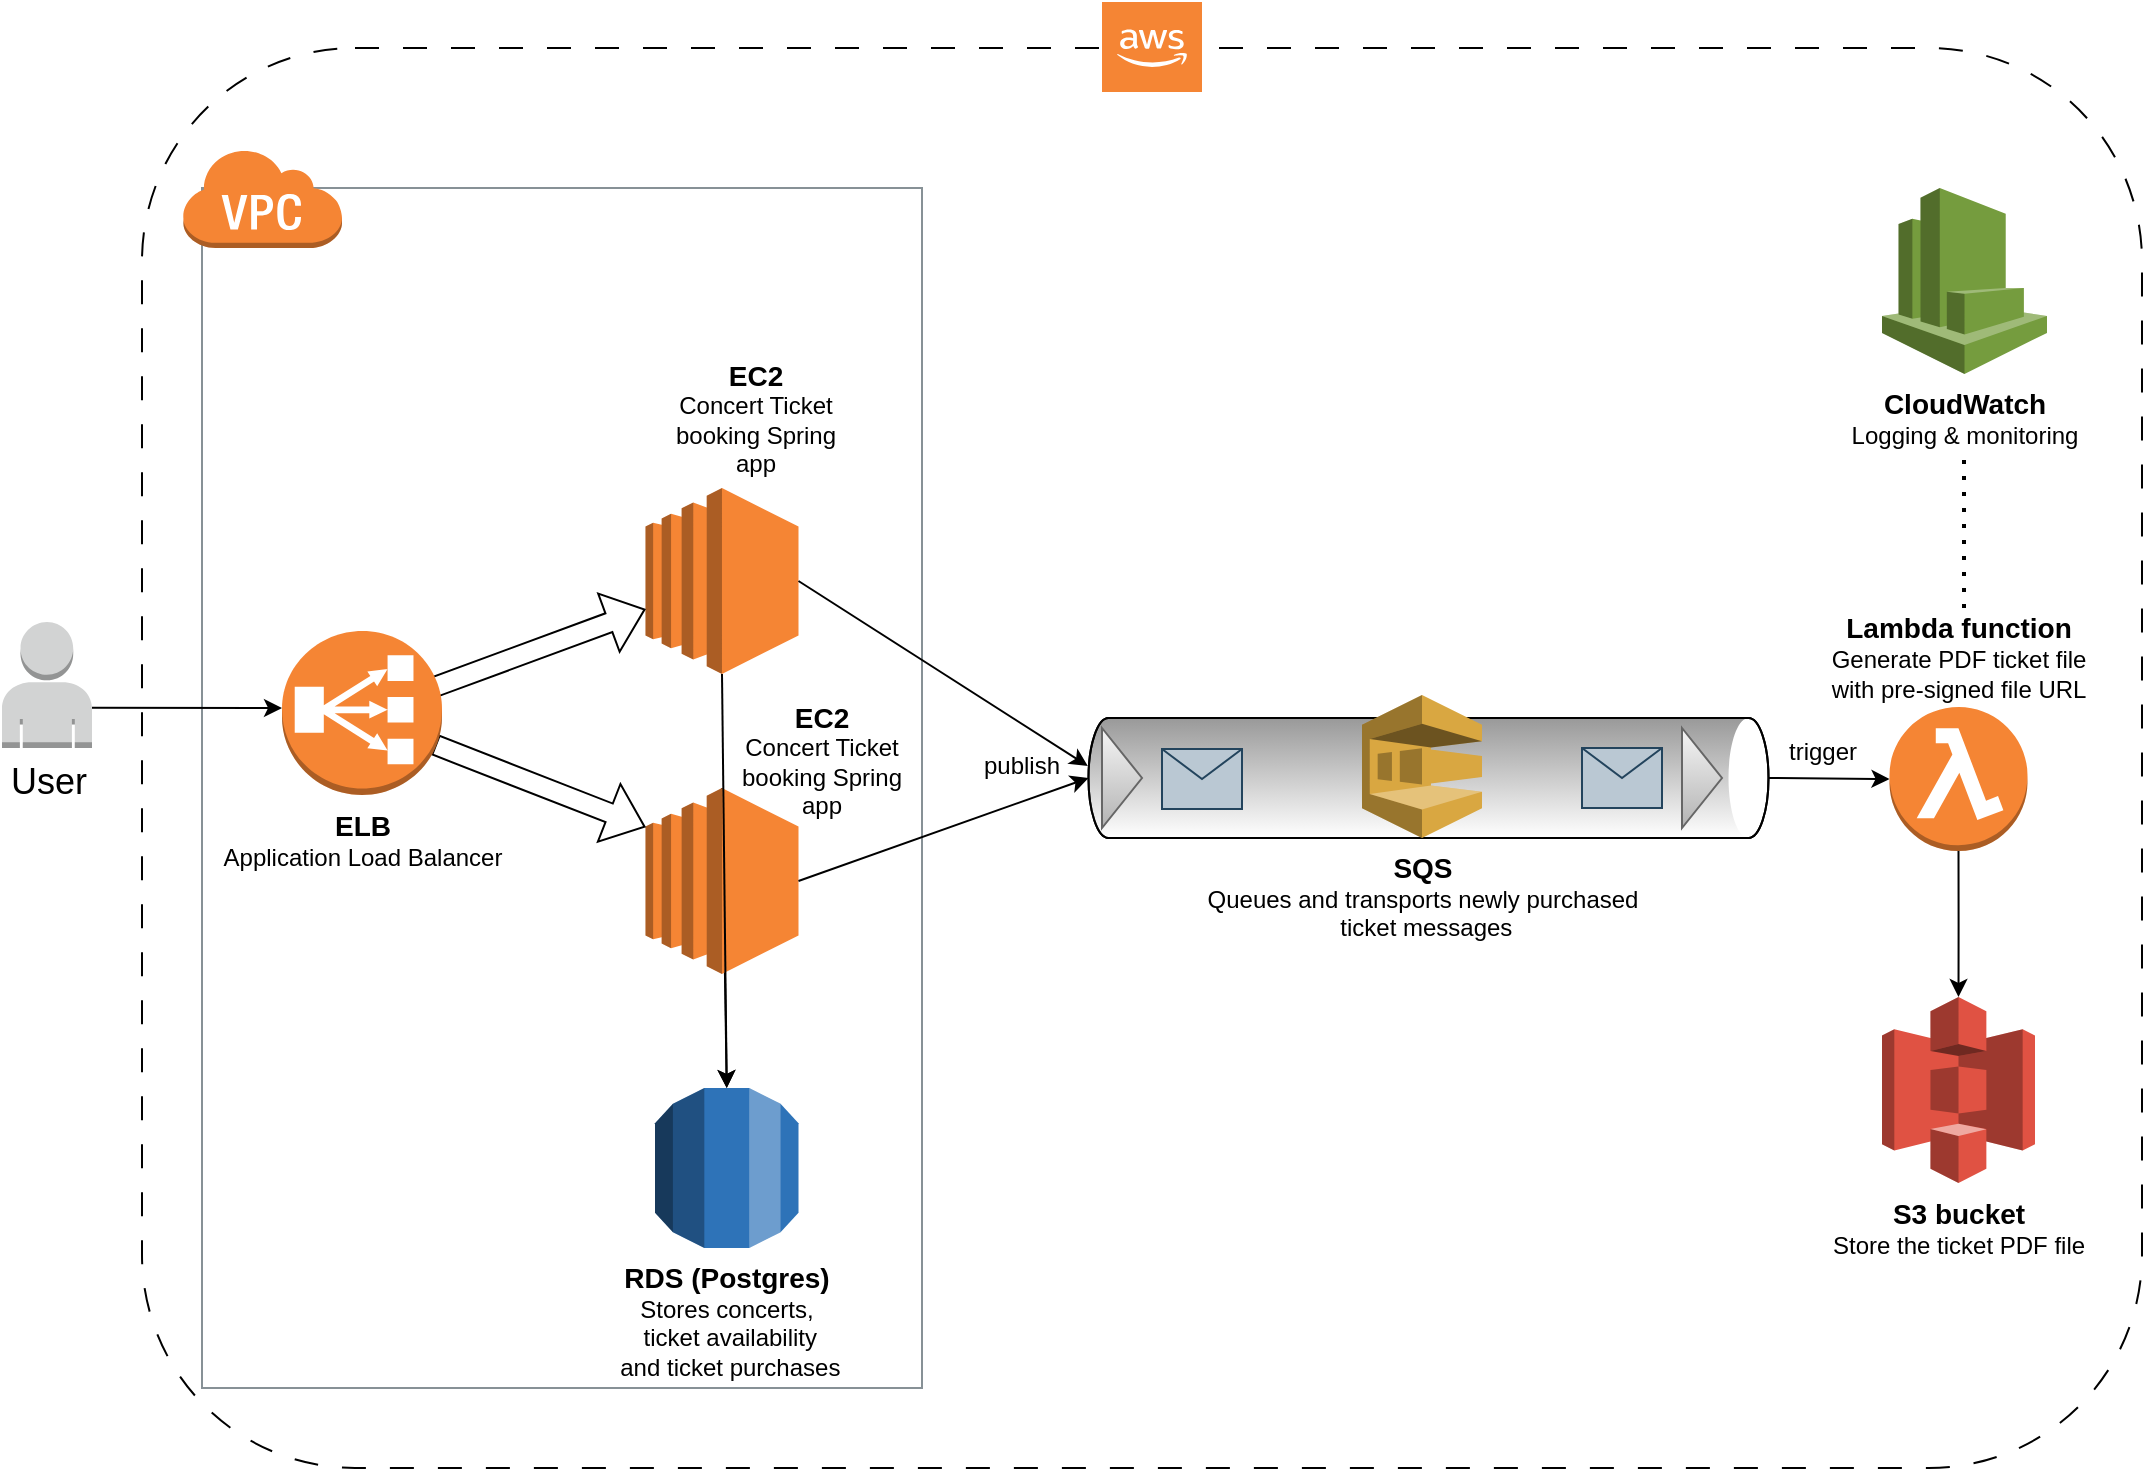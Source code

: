 <mxfile version="20.8.18" type="device"><diagram name="Page-1" id="zVBsz1S-Ofs0VgELd6DG"><mxGraphModel dx="2261" dy="1961" grid="1" gridSize="10" guides="1" tooltips="1" connect="1" arrows="1" fold="1" page="1" pageScale="1" pageWidth="827" pageHeight="1169" math="0" shadow="0"><root><mxCell id="0"/><mxCell id="1" parent="0"/><mxCell id="lgkYhua-mlCJu38DiQKv-3" value="" style="rounded=1;whiteSpace=wrap;html=1;fontSize=12;dashed=1;dashPattern=12 12;" vertex="1" parent="1"><mxGeometry x="-600" y="-80" width="1000" height="710" as="geometry"/></mxCell><mxCell id="DaeVFXobgJXgXTjjIcqM-1" value="VPC" style="sketch=0;outlineConnect=0;gradientColor=none;html=1;whiteSpace=wrap;fontSize=12;fontStyle=0;shape=mxgraph.aws4.group;grIcon=mxgraph.aws4.group_vpc;strokeColor=#879196;fillColor=none;verticalAlign=top;align=left;spacingLeft=30;fontColor=#879196;dashed=0;" parent="1" vertex="1"><mxGeometry x="-570" y="-10" width="360" height="600" as="geometry"/></mxCell><mxCell id="DaeVFXobgJXgXTjjIcqM-8" value="" style="endArrow=classic;html=1;rounded=0;exitX=0.5;exitY=0;exitDx=0;exitDy=0;exitPerimeter=0;entryX=0.5;entryY=0;entryDx=0;entryDy=0;entryPerimeter=0;" parent="1" source="X85mNKajIWzujWJgySAY-4" target="X85mNKajIWzujWJgySAY-3" edge="1"><mxGeometry width="50" height="50" relative="1" as="geometry"><mxPoint x="-312" y="283" as="sourcePoint"/><mxPoint x="-390" y="420" as="targetPoint"/></mxGeometry></mxCell><mxCell id="_X383XnuygfrNc_5lmE--1" value="" style="verticalLabelPosition=bottom;verticalAlign=top;html=1;shape=mxgraph.infographic.cylinder;rotation=90;" parent="1" vertex="1"><mxGeometry x="13.25" y="115" width="60" height="340" as="geometry"/></mxCell><mxCell id="X85mNKajIWzujWJgySAY-3" value="&lt;span style=&quot;font-weight: bold; font-size: 14px;&quot;&gt;RDS (Postgres)&lt;/span&gt;&lt;br&gt;&lt;font style=&quot;font-size: 12px;&quot;&gt;Stores concerts,&lt;br&gt;&amp;nbsp;ticket availability&lt;br&gt;&amp;nbsp;and ticket purchases&lt;/font&gt;" style="outlineConnect=0;dashed=0;verticalLabelPosition=bottom;verticalAlign=top;align=center;html=1;shape=mxgraph.aws3.rds;fillColor=#2E73B8;gradientColor=none;" parent="1" vertex="1"><mxGeometry x="-343.5" y="440" width="71.75" height="80" as="geometry"/></mxCell><mxCell id="X85mNKajIWzujWJgySAY-4" value="" style="outlineConnect=0;dashed=0;verticalLabelPosition=bottom;verticalAlign=top;align=center;html=1;shape=mxgraph.aws3.ec2;fillColor=#F58534;gradientColor=none;" parent="1" vertex="1"><mxGeometry x="-348.25" y="290" width="76.5" height="93" as="geometry"/></mxCell><mxCell id="_X383XnuygfrNc_5lmE--3" value="" style="edgeStyle=orthogonalEdgeStyle;rounded=0;orthogonalLoop=1;jettySize=auto;html=1;exitX=0.5;exitY=1;exitDx=0;exitDy=0;exitPerimeter=0;" parent="1" source="_X383XnuygfrNc_5lmE--21" target="X85mNKajIWzujWJgySAY-10" edge="1"><mxGeometry relative="1" as="geometry"><mxPoint x="308.25" y="331.5" as="sourcePoint"/></mxGeometry></mxCell><mxCell id="X85mNKajIWzujWJgySAY-6" value="&lt;font style=&quot;&quot;&gt;&lt;b style=&quot;font-size: 14px;&quot;&gt;SQS&lt;br&gt;&lt;/b&gt;&lt;font style=&quot;font-size: 12px;&quot;&gt;Queues and transports newly purchased&lt;br&gt;&amp;nbsp;ticket messages&lt;/font&gt;&lt;br&gt;&lt;/font&gt;" style="outlineConnect=0;dashed=0;verticalLabelPosition=bottom;verticalAlign=top;align=center;html=1;shape=mxgraph.aws3.sqs;fillColor=#D9A741;gradientColor=none;" parent="1" vertex="1"><mxGeometry x="10" y="243.5" width="60" height="71.5" as="geometry"/></mxCell><mxCell id="X85mNKajIWzujWJgySAY-10" value="&lt;font style=&quot;&quot;&gt;&lt;span style=&quot;font-weight: bold; font-size: 14px;&quot;&gt;S3 bucket&lt;br&gt;&lt;/span&gt;Store the ticket PDF file&lt;br&gt;&lt;/font&gt;" style="outlineConnect=0;dashed=0;verticalLabelPosition=bottom;verticalAlign=top;align=center;html=1;shape=mxgraph.aws3.s3;fillColor=#E05243;gradientColor=none;" parent="1" vertex="1"><mxGeometry x="270" y="394.5" width="76.5" height="93" as="geometry"/></mxCell><mxCell id="DaeVFXobgJXgXTjjIcqM-4" value="" style="outlineConnect=0;dashed=0;verticalLabelPosition=bottom;verticalAlign=top;align=center;html=1;shape=mxgraph.aws3.ec2;fillColor=#F58534;gradientColor=none;" parent="1" vertex="1"><mxGeometry x="-348.25" y="140" width="76.5" height="93" as="geometry"/></mxCell><mxCell id="DaeVFXobgJXgXTjjIcqM-6" value="" style="endArrow=classic;html=1;rounded=0;exitX=0.5;exitY=1;exitDx=0;exitDy=0;exitPerimeter=0;entryX=0.5;entryY=0;entryDx=0;entryDy=0;entryPerimeter=0;" parent="1" source="DaeVFXobgJXgXTjjIcqM-4" target="X85mNKajIWzujWJgySAY-3" edge="1"><mxGeometry width="50" height="50" relative="1" as="geometry"><mxPoint x="-200" y="320" as="sourcePoint"/><mxPoint x="-130" y="400" as="targetPoint"/></mxGeometry></mxCell><mxCell id="DaeVFXobgJXgXTjjIcqM-9" value="&lt;font style=&quot;&quot;&gt;&lt;span style=&quot;font-weight: bold; font-size: 14px;&quot;&gt;EC2&lt;/span&gt;&lt;br&gt;&lt;font style=&quot;font-size: 12px;&quot;&gt;Concert Ticket booking Spring app&lt;/font&gt;&lt;br&gt;&lt;/font&gt;" style="text;html=1;strokeColor=none;fillColor=none;align=center;verticalAlign=middle;whiteSpace=wrap;rounded=0;" parent="1" vertex="1"><mxGeometry x="-343.5" y="80" width="100" height="50" as="geometry"/></mxCell><mxCell id="DaeVFXobgJXgXTjjIcqM-10" value="&lt;font style=&quot;&quot;&gt;&lt;span style=&quot;font-weight: bold; font-size: 14px;&quot;&gt;EC2&lt;/span&gt;&lt;br&gt;&lt;font style=&quot;font-size: 12px;&quot;&gt;Concert Ticket booking Spring app&lt;/font&gt;&lt;br&gt;&lt;/font&gt;" style="text;html=1;strokeColor=none;fillColor=none;align=center;verticalAlign=middle;whiteSpace=wrap;rounded=0;" parent="1" vertex="1"><mxGeometry x="-310" y="250.5" width="100" height="50" as="geometry"/></mxCell><mxCell id="_X383XnuygfrNc_5lmE--7" value="" style="shape=flexArrow;endArrow=classic;html=1;rounded=0;" parent="1" target="DaeVFXobgJXgXTjjIcqM-4" edge="1"><mxGeometry width="50" height="50" relative="1" as="geometry"><mxPoint x="-453.5" y="239.4" as="sourcePoint"/><mxPoint x="-380" y="140" as="targetPoint"/></mxGeometry></mxCell><mxCell id="_X383XnuygfrNc_5lmE--8" value="" style="shape=flexArrow;endArrow=classic;html=1;rounded=0;entryX=0;entryY=0.21;entryDx=0;entryDy=0;entryPerimeter=0;" parent="1" target="X85mNKajIWzujWJgySAY-4" edge="1"><mxGeometry width="50" height="50" relative="1" as="geometry"><mxPoint x="-453.5" y="268.435" as="sourcePoint"/><mxPoint x="-410" y="420" as="targetPoint"/></mxGeometry></mxCell><mxCell id="_X383XnuygfrNc_5lmE--9" value="" style="outlineConnect=0;dashed=0;verticalLabelPosition=bottom;verticalAlign=top;align=center;html=1;shape=mxgraph.aws3.virtual_private_cloud;fillColor=#F58534;gradientColor=none;" parent="1" vertex="1"><mxGeometry x="-580" y="-30" width="80" height="50" as="geometry"/></mxCell><mxCell id="_X383XnuygfrNc_5lmE--11" value="" style="triangle;whiteSpace=wrap;html=1;fillColor=#f5f5f5;gradientColor=#b3b3b3;strokeColor=#666666;" parent="1" vertex="1"><mxGeometry x="-120" y="260" width="20" height="50" as="geometry"/></mxCell><mxCell id="_X383XnuygfrNc_5lmE--12" value="" style="triangle;whiteSpace=wrap;html=1;fillColor=#f5f5f5;strokeColor=#666666;gradientColor=#b3b3b3;" parent="1" vertex="1"><mxGeometry x="170" y="260" width="20" height="50" as="geometry"/></mxCell><mxCell id="_X383XnuygfrNc_5lmE--14" value="" style="endArrow=classic;html=1;rounded=0;fontSize=14;exitX=1;exitY=0.5;exitDx=0;exitDy=0;exitPerimeter=0;entryX=0.4;entryY=1.001;entryDx=0;entryDy=0;entryPerimeter=0;" parent="1" source="DaeVFXobgJXgXTjjIcqM-4" target="_X383XnuygfrNc_5lmE--1" edge="1"><mxGeometry width="50" height="50" relative="1" as="geometry"><mxPoint x="-20" y="530" as="sourcePoint"/><mxPoint x="30" y="480" as="targetPoint"/></mxGeometry></mxCell><mxCell id="_X383XnuygfrNc_5lmE--15" value="" style="endArrow=classic;html=1;rounded=0;fontSize=14;exitX=1;exitY=0.5;exitDx=0;exitDy=0;exitPerimeter=0;entryX=0.5;entryY=1;entryDx=0;entryDy=0;entryPerimeter=0;" parent="1" source="X85mNKajIWzujWJgySAY-4" target="_X383XnuygfrNc_5lmE--1" edge="1"><mxGeometry width="50" height="50" relative="1" as="geometry"><mxPoint x="-60" y="520" as="sourcePoint"/><mxPoint x="-10" y="470" as="targetPoint"/></mxGeometry></mxCell><mxCell id="_X383XnuygfrNc_5lmE--16" value="" style="shape=message;html=1;html=1;outlineConnect=0;labelPosition=center;verticalLabelPosition=bottom;align=center;verticalAlign=top;fontSize=14;fillColor=#bac8d3;strokeColor=#23445d;" parent="1" vertex="1"><mxGeometry x="120" y="270" width="40" height="30" as="geometry"/></mxCell><mxCell id="_X383XnuygfrNc_5lmE--17" value="&lt;font style=&quot;font-size: 18px;&quot;&gt;User&lt;/font&gt;" style="outlineConnect=0;dashed=0;verticalLabelPosition=bottom;verticalAlign=top;align=center;html=1;shape=mxgraph.aws3.user;fillColor=#D2D3D3;gradientColor=none;fontSize=14;" parent="1" vertex="1"><mxGeometry x="-670" y="207" width="45" height="63" as="geometry"/></mxCell><mxCell id="_X383XnuygfrNc_5lmE--18" value="" style="endArrow=classic;html=1;rounded=0;fontSize=18;exitX=1;exitY=0.68;exitDx=0;exitDy=0;exitPerimeter=0;" parent="1" source="_X383XnuygfrNc_5lmE--17" edge="1"><mxGeometry width="50" height="50" relative="1" as="geometry"><mxPoint x="-580" y="300" as="sourcePoint"/><mxPoint x="-530" y="250" as="targetPoint"/></mxGeometry></mxCell><mxCell id="_X383XnuygfrNc_5lmE--19" value="" style="endArrow=classic;html=1;rounded=0;fontSize=18;exitX=0.5;exitY=0;exitDx=0;exitDy=0;exitPerimeter=0;entryX=0;entryY=0.5;entryDx=0;entryDy=0;entryPerimeter=0;" parent="1" source="_X383XnuygfrNc_5lmE--1" target="_X383XnuygfrNc_5lmE--21" edge="1"><mxGeometry width="50" height="50" relative="1" as="geometry"><mxPoint x="200" y="420" as="sourcePoint"/><mxPoint x="270" y="285" as="targetPoint"/></mxGeometry></mxCell><mxCell id="_X383XnuygfrNc_5lmE--20" value="&lt;font style=&quot;font-size: 12px;&quot;&gt;trigger&lt;/font&gt;" style="text;html=1;align=center;verticalAlign=middle;resizable=0;points=[];autosize=1;strokeColor=none;fillColor=none;fontSize=18;" parent="1" vertex="1"><mxGeometry x="210" y="250" width="60" height="40" as="geometry"/></mxCell><mxCell id="_X383XnuygfrNc_5lmE--21" value="&lt;font style=&quot;border-color: var(--border-color); font-size: 14px;&quot;&gt;&lt;b style=&quot;border-color: var(--border-color);&quot;&gt;Lambda function&lt;/b&gt;&lt;/font&gt;&lt;br style=&quot;border-color: var(--border-color);&quot;&gt;Generate PDF ticket file&lt;br style=&quot;border-color: var(--border-color);&quot;&gt;with pre-signed file URL" style="outlineConnect=0;dashed=0;verticalLabelPosition=top;verticalAlign=bottom;align=center;html=1;shape=mxgraph.aws3.lambda_function;fillColor=#F58534;gradientColor=none;fontSize=12;labelPosition=center;" parent="1" vertex="1"><mxGeometry x="273.75" y="249.5" width="69" height="72" as="geometry"/></mxCell><mxCell id="_X383XnuygfrNc_5lmE--22" value="&lt;b style=&quot;border-color: var(--border-color); font-size: 14px;&quot;&gt;ELB&lt;/b&gt;&lt;br style=&quot;border-color: var(--border-color); font-size: 14px;&quot;&gt;Application Load Balancer" style="outlineConnect=0;dashed=0;verticalLabelPosition=bottom;verticalAlign=top;align=center;html=1;shape=mxgraph.aws3.classic_load_balancer;fillColor=#F58534;gradientColor=none;fontSize=12;" parent="1" vertex="1"><mxGeometry x="-530" y="211.5" width="80" height="82" as="geometry"/></mxCell><mxCell id="_X383XnuygfrNc_5lmE--23" value="" style="shape=message;html=1;html=1;outlineConnect=0;labelPosition=center;verticalLabelPosition=bottom;align=center;verticalAlign=top;fontSize=14;fillColor=#bac8d3;strokeColor=#23445d;" parent="1" vertex="1"><mxGeometry x="-90" y="270.5" width="40" height="30" as="geometry"/></mxCell><mxCell id="_X383XnuygfrNc_5lmE--24" value="publish" style="text;html=1;strokeColor=none;fillColor=none;align=center;verticalAlign=middle;whiteSpace=wrap;rounded=0;fontSize=12;" parent="1" vertex="1"><mxGeometry x="-190" y="264.25" width="60" height="30" as="geometry"/></mxCell><mxCell id="lgkYhua-mlCJu38DiQKv-1" value="&lt;font style=&quot;&quot;&gt;&lt;span style=&quot;font-weight: bold; font-size: 14px;&quot;&gt;CloudWatch&lt;/span&gt;&lt;br&gt;&lt;font style=&quot;font-size: 12px;&quot;&gt;Logging &amp;amp; monitoring&lt;/font&gt;&lt;br&gt;&lt;/font&gt;" style="outlineConnect=0;dashed=0;verticalLabelPosition=bottom;verticalAlign=top;align=center;html=1;shape=mxgraph.aws3.cloudwatch;fillColor=#759C3E;gradientColor=none;" vertex="1" parent="1"><mxGeometry x="270" y="-10" width="82.5" height="93" as="geometry"/></mxCell><mxCell id="lgkYhua-mlCJu38DiQKv-4" value="" style="outlineConnect=0;dashed=0;verticalLabelPosition=bottom;verticalAlign=top;align=center;html=1;shape=mxgraph.aws3.cloud_2;fillColor=#F58534;gradientColor=none;dashPattern=12 12;fontSize=12;" vertex="1" parent="1"><mxGeometry x="-120" y="-103" width="50" height="45" as="geometry"/></mxCell><mxCell id="lgkYhua-mlCJu38DiQKv-5" value="" style="endArrow=none;dashed=1;html=1;dashPattern=1 3;strokeWidth=2;rounded=0;fontSize=12;" edge="1" parent="1"><mxGeometry width="50" height="50" relative="1" as="geometry"><mxPoint x="311" y="200" as="sourcePoint"/><mxPoint x="311" y="120" as="targetPoint"/></mxGeometry></mxCell></root></mxGraphModel></diagram></mxfile>